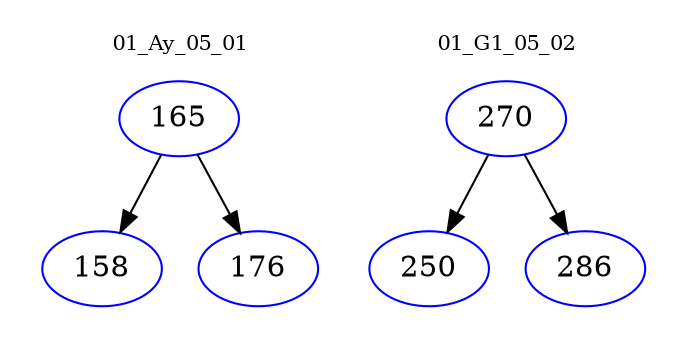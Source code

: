 digraph{
subgraph cluster_0 {
color = white
label = "01_Ay_05_01";
fontsize=10;
T0_165 [label="165", color="blue"]
T0_165 -> T0_158 [color="black"]
T0_158 [label="158", color="blue"]
T0_165 -> T0_176 [color="black"]
T0_176 [label="176", color="blue"]
}
subgraph cluster_1 {
color = white
label = "01_G1_05_02";
fontsize=10;
T1_270 [label="270", color="blue"]
T1_270 -> T1_250 [color="black"]
T1_250 [label="250", color="blue"]
T1_270 -> T1_286 [color="black"]
T1_286 [label="286", color="blue"]
}
}

